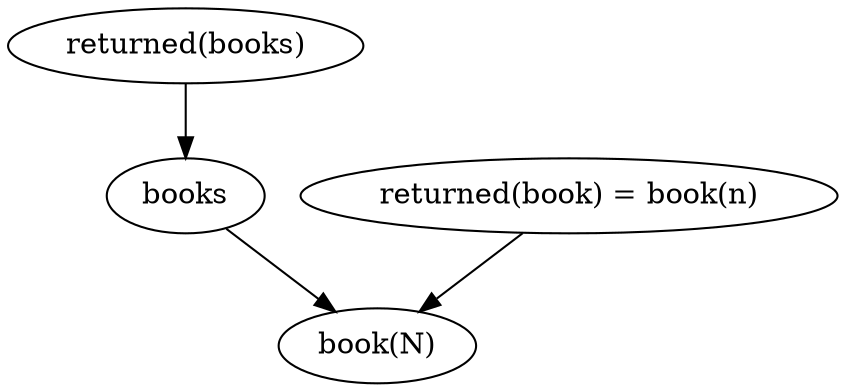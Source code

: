 digraph G {
    returned_books [label="returned(books)"];
    returned_books -> books;
    books -> book_n;
    book_n [label="book(N)"]; 
    returned_book_n [label="returned(book) = book(n)"]; 
    returned_book_n -> book_n;
    
}
